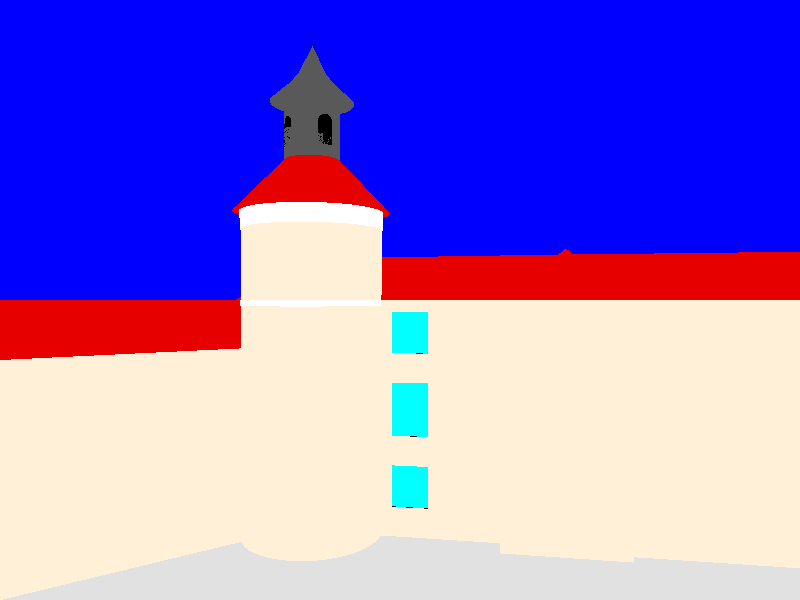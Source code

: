 #include "colors.inc"
#include "math.inc"

#declare cam = array[1]{
    camera {
        location <10,10,-30>
        look_at <5,10,0>
    }
}

global_settings { ambient_light <1,1,1> }

/*
    kamery
    0 - whatever
*/
camera {cam[0]}

//kolorki/tekstury
#declare c_wall = texture {
    pigment {rgb <1.000, 0.871, 0.678>}
    normal {pigment_pattern{wrinkles turbulence 0.2 scale 0.5},0.06}
}
#declare c_wall_alt = texture {pigment {rgb <1, 1, 1>}}
#declare c_roof = texture {
    pigment {rgb <0.8, 0, 0>}
}
#declare c_metal = texture {pigment {rgb <0.1, 0.1, 0.1>}}
#declare c_grass = texture {pigment {rgb <0.1, 0.1, 0.1>}}
#declare c_window = texture {pigment {rgb <0, 1, 1>}}


sphere {<0,0,0>,10000 pigment {color Blue}}
light_source {
    <100,1250,-250>,
    White
}

plane {
    y, 0
    pigment {color Gray}
}

union {
    union {
        //random stuff behind
        box {
            <0,0,0>,<5,10,-5>
            texture {c_wall}
        }
        prism {
            conic_sweep
            0,1,5,
            <-2.5,-2.5>,<2.5,-2.5>,<2.5,2.5>,<-2.5,2.5>,<-2.5,-2.5>
            scale <1,2,1>
            rotate x*180 
            translate <2.5,12,-2.5>
            texture {c_roof} 
        }
        translate <-2,0,1>
    }
    union {
        //tower 
        cylinder {
            <0,0,0>, <0,9.75,0>, 3 
            texture {c_wall}
        }
        cylinder {
            <0,9.75,0>, <0,10,0>, 3.01 
            texture {c_wall_alt}
        }
        difference {
            cylinder {
                <0,10,0>, <0,13,0>, 3 
                texture {c_wall}
            }
        }
        cylinder {
            <0,13,0>, <0,13.25,0>, 3.03 
            texture {c_wall_alt}
        }
        cone {
            <0,13.25,0>, 3.03
            <0,14,0>, 3.08
            texture {c_wall_alt}
        }
        cone {
            <0,13.75,0>, 3.33
            <0,16,0>, 1.2
            texture {c_roof}
        }
        difference {
            cylinder {
                <0,16,0>,
                <0,18.5,0>, 1.2
                open
                texture {c_metal}
            }
            #for (i,1,4,1)
                box {
                    <-15,16.5,-0.33>,<15,17.4,0.33>
                    rotate y*90*i+y*45
                }
                cylinder {
                    <-15,17.4,0>,<15,17.45,0>,0.33
                    rotate y*90*i+y*45
                }    
            #end
        }
        cone {
            <0,18.5,0>, 1.8
            <0,19.25,0>, 1
            texture {c_metal}
        }
        cone {
            <0,19.25,0>, 1
            <0,19.75,0>, 0.6
            texture {c_metal}
        }
        cone {
            <0,19.75,0>, 0.6
            <0,21,0>, 0
            texture {c_metal}
        }
        translate <2,0,-5>
    }
    union {
    
    
        //important definitions
        #declare window_slot_small = box {
            <0,0,0>,<1.5,1.75,-0.5>
        }
        #declare window_slot_big = box {
            <0,0,0>,<1.5,2.25,-0.5>
        }
        #declare window_slots = union {
            object {
                window_slot_small
                translate y*7.75
            }
            object {
                window_slot_big
                translate y*4.25
            }
            object {
                window_slot_small
                translate y*1.25
            }
            
        }
        #declare window_fill_small = box {
            <0,0,0>,<1.5,1.75,-0.2>
            texture {c_window}
        }
        #declare window_fill_big = box {
            <0,0,0>,<1.5,2.25,-0.2>
            texture {c_window}
        }
        #declare window_fills = union {
            object {
                window_fill_small
                translate y*7.75
            }
            object {
                window_fill_big
                translate y*4.25
            }
            object {
                window_fill_small
                translate y*1.25
            }
        }
        
        
        //x-aligned walls
        union {
            difference {
                union {
                    box {
                        <0,0,0>,<10,10,-5>
                        texture {c_wall}
                    }
                    prism {
                        0,10,4
                        <0,0>,<0,5>,<2,2.5>,<0,0>
                        texture {c_roof}
                        rotate z*90
                        rotate y*180
                        translate y*10
                    }
                }
                //wijndow slot prep
                object {
                    window_slots
                    translate <5.5,0,-4.75>
                }
            }
            object {
                window_fills
                translate <5.5,0,-4.75>
            }
        }
        union {
            box {
                <0,0,1>,<5,10,-6>
                texture {c_wall}
            }
            prism {
                0,25,4
                <0,1>,<0,5.5>,<2,2.75>,<0,-1>
                texture {c_roof}
                rotate z*90
                rotate y*180
                translate y*10
            }
            translate x*10
        }
        union {
            box {
                <0,0,1>,<15,10,-5.5>
                texture {c_wall}
            }
            prism {
                2.75,6,4
                <0,0>,<0,5>,<2,2.5>,<0,0>
                texture {c_roof}
                rotate z*90
                rotate y*270
                translate y*10
            }        
            translate x*15
        }
        union {
            box {
                <0,0,1>,<5,10,-6>
                texture {c_wall}
            }
            prism {
                2.75,6,4
                <0,0>,<0,5>,<2,2.5>,<0,0>
                texture {c_roof}
                rotate z*90
                rotate y*270
                translate y*10
                translate x*5
            }
            translate x*30
        }
    }
    union {
        //unaligned walls
        union {
            box {
                <0,0,0>,<15,8,5>
                texture {c_wall}
            }
            prism {
                0,-15,4
                <0,0>,<0,5>,<2,2.5>,<0,0>
                texture {c_roof}
                rotate z*90
                translate y*8
            }
            rotate y*135
            translate <0,0,0>
        }
        union {
            box {
                <0,0,0>,<10,8,5.5>
                texture {c_wall}
            }
            prism {
                0,-10,4
                <0,0>,<0,5.5>,<2,2.75>,<0,0>
                texture {c_roof}
                rotate z*90
                translate y*8
            }
            rotate y*125
            translate <15*cosd(-135),0,15*sind(-135)>
        }
        union {
            box {
                <0,0,0.5>,<6,8,5>
                texture {c_wall}
            }
            prism {
                0,-6,4
                <0,0.5>,<0,5>,<2,2.75>,<0,0>
                texture {c_roof}
                rotate z*90
                translate y*8
            }
            rotate y*125
            translate <15*cosd(-135)+10*cosd(-125),0,15*sind(-135)+10*sind(-125)>
        }
        union {                            
            box {
                <0,0,-0.5>,<8,8,6>
                texture {c_wall}
            }
            prism {
                0,-8,4
                <0,-0.5>,<0,6>,<2,2.75>,<0,0>
                texture {c_roof}
                rotate z*90
                translate y*8
            }
            rotate y*125
            translate <15*cosd(-135)+16*cosd(-125),0,15*sind(-135)+16*sind(-125)>
        }
        translate <0,0,1>
    }
}
